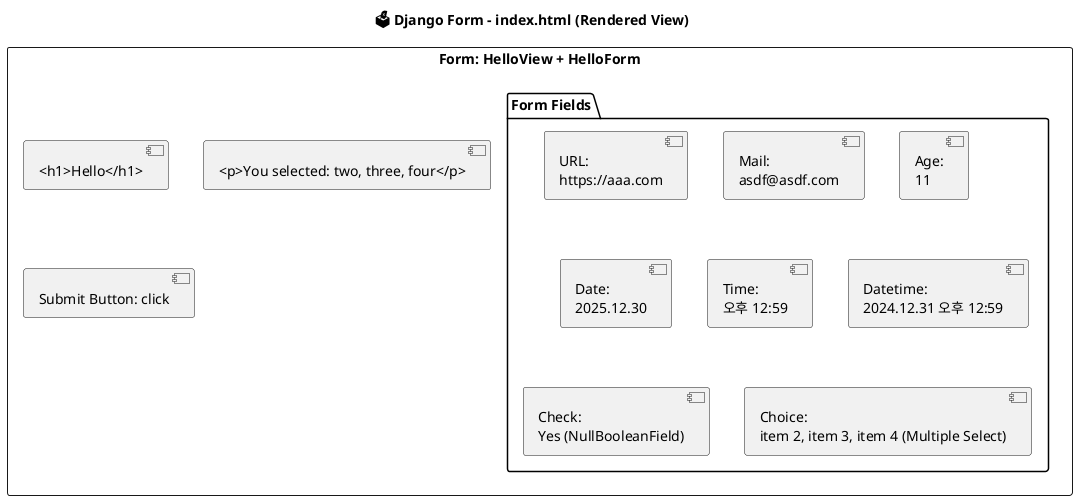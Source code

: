 @startuml index134MultiRadio

skinparam backgroundColor #ffffff
skinparam handwritten false

title 🗳️ Django Form - index.html (Rendered View)

rectangle "Form: HelloView + HelloForm" {

  component "<h1>Hello</h1>" as Title
  component "<p>You selected: two, three, four</p>" as Result

  folder "Form Fields" {
    [URL:\nhttps://aaa.com]
    [Mail:\nasdf@asdf.com]
    [Age:\n11]

    [Date:\n2025.12.30]
    [Time:\n오후 12:59]
    [Datetime:\n2024.12.31 오후 12:59]

    [Check:\nYes (NullBooleanField)]

    [Choice:\nitem 2, item 3, item 4 (Multiple Select)]
  }

  [Submit Button: click]
}
@enduml